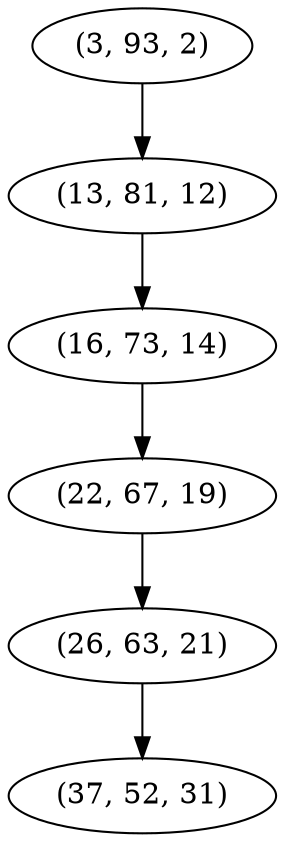 digraph tree {
    "(3, 93, 2)";
    "(13, 81, 12)";
    "(16, 73, 14)";
    "(22, 67, 19)";
    "(26, 63, 21)";
    "(37, 52, 31)";
    "(3, 93, 2)" -> "(13, 81, 12)";
    "(13, 81, 12)" -> "(16, 73, 14)";
    "(16, 73, 14)" -> "(22, 67, 19)";
    "(22, 67, 19)" -> "(26, 63, 21)";
    "(26, 63, 21)" -> "(37, 52, 31)";
}
